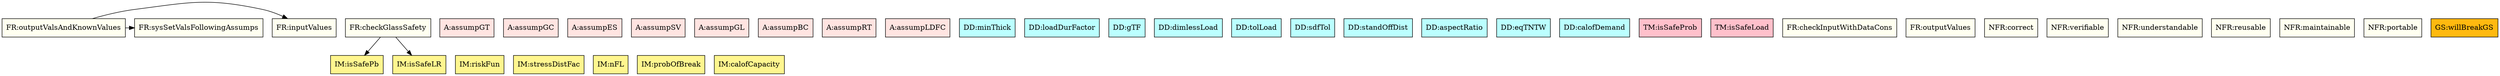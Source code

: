 digraph allvsr {
	outputValsAndKnownValues -> inputValues;
	outputValsAndKnownValues -> sysSetValsFollowingAssumps;
	checkGlassSafety -> isSafePb;
	checkGlassSafety -> isSafeLR;


	assumpGT	[shape=box, color=black, style=filled, fillcolor=mistyrose, label="A:assumpGT"];
	assumpGC	[shape=box, color=black, style=filled, fillcolor=mistyrose, label="A:assumpGC"];
	assumpES	[shape=box, color=black, style=filled, fillcolor=mistyrose, label="A:assumpES"];
	assumpSV	[shape=box, color=black, style=filled, fillcolor=mistyrose, label="A:assumpSV"];
	assumpGL	[shape=box, color=black, style=filled, fillcolor=mistyrose, label="A:assumpGL"];
	assumpBC	[shape=box, color=black, style=filled, fillcolor=mistyrose, label="A:assumpBC"];
	assumpRT	[shape=box, color=black, style=filled, fillcolor=mistyrose, label="A:assumpRT"];
	assumpLDFC	[shape=box, color=black, style=filled, fillcolor=mistyrose, label="A:assumpLDFC"];

	subgraph A {
	rank="same"
	{assumpGT, assumpGC, assumpES, assumpSV, assumpGL, assumpBC, assumpRT, assumpLDFC}
	}

	minThick	[shape=box, color=black, style=filled, fillcolor=paleturquoise1, label="DD:minThick"];
	loadDurFactor	[shape=box, color=black, style=filled, fillcolor=paleturquoise1, label="DD:loadDurFactor"];
	glassTypeFac	[shape=box, color=black, style=filled, fillcolor=paleturquoise1, label="DD:gTF"];
	dimlessLoad	[shape=box, color=black, style=filled, fillcolor=paleturquoise1, label="DD:dimlessLoad"];
	tolLoad	[shape=box, color=black, style=filled, fillcolor=paleturquoise1, label="DD:tolLoad"];
	sdfTol	[shape=box, color=black, style=filled, fillcolor=paleturquoise1, label="DD:sdfTol"];
	stdOffDist	[shape=box, color=black, style=filled, fillcolor=paleturquoise1, label="DD:standOffDist"];
	aR	[shape=box, color=black, style=filled, fillcolor=paleturquoise1, label="DD:aspectRatio"];
	eqTNTChar	[shape=box, color=black, style=filled, fillcolor=paleturquoise1, label="DD:eqTNTW"];
	demandq	[shape=box, color=black, style=filled, fillcolor=paleturquoise1, label="DD:calofDemand"];

	subgraph DD {
	rank="same"
	{minThick, loadDurFactor, glassTypeFac, dimlessLoad, tolLoad, sdfTol, stdOffDist, aR, eqTNTChar, demandq}
	}

	isSafeProb	[shape=box, color=black, style=filled, fillcolor=pink, label="TM:isSafeProb"];
	isSafeLoad	[shape=box, color=black, style=filled, fillcolor=pink, label="TM:isSafeLoad"];

	subgraph TM {
	rank="same"
	{isSafeProb, isSafeLoad}
	}

	riskFun	[shape=box, color=black, style=filled, fillcolor=khaki1, label="IM:riskFun"];
	stressDistFac	[shape=box, color=black, style=filled, fillcolor=khaki1, label="IM:stressDistFac"];
	nFL	[shape=box, color=black, style=filled, fillcolor=khaki1, label="IM:nFL"];
	probBr	[shape=box, color=black, style=filled, fillcolor=khaki1, label="IM:probOfBreak"];
	lResistance	[shape=box, color=black, style=filled, fillcolor=khaki1, label="IM:calofCapacity"];
	isSafePb	[shape=box, color=black, style=filled, fillcolor=khaki1, label="IM:isSafePb"];
	isSafeLR	[shape=box, color=black, style=filled, fillcolor=khaki1, label="IM:isSafeLR"];

	subgraph IM {
	rank="same"
	{riskFun, stressDistFac, nFL, probBr, lResistance, isSafePb, isSafeLR}
	}

	inputValues	[shape=box, color=black, style=filled, fillcolor=ivory, label="FR:inputValues"];
	sysSetValsFollowingAssumps	[shape=box, color=black, style=filled, fillcolor=ivory, label="FR:sysSetValsFollowingAssumps"];
	checkInputWithDataCons	[shape=box, color=black, style=filled, fillcolor=ivory, label="FR:checkInputWithDataCons"];
	outputValsAndKnownValues	[shape=box, color=black, style=filled, fillcolor=ivory, label="FR:outputValsAndKnownValues"];
	checkGlassSafety	[shape=box, color=black, style=filled, fillcolor=ivory, label="FR:checkGlassSafety"];
	outputValues	[shape=box, color=black, style=filled, fillcolor=ivory, label="FR:outputValues"];
	correct	[shape=box, color=black, style=filled, fillcolor=ivory, label="NFR:correct"];
	verifiable	[shape=box, color=black, style=filled, fillcolor=ivory, label="NFR:verifiable"];
	understandable	[shape=box, color=black, style=filled, fillcolor=ivory, label="NFR:understandable"];
	reusable	[shape=box, color=black, style=filled, fillcolor=ivory, label="NFR:reusable"];
	maintainable	[shape=box, color=black, style=filled, fillcolor=ivory, label="NFR:maintainable"];
	portable	[shape=box, color=black, style=filled, fillcolor=ivory, label="NFR:portable"];

	subgraph FR {
	rank="same"
	{inputValues, sysSetValsFollowingAssumps, checkInputWithDataCons, outputValsAndKnownValues, checkGlassSafety, outputValues, correct, verifiable, understandable, reusable, maintainable, portable}
	}

	willBreakGS	[shape=box, color=black, style=filled, fillcolor=darkgoldenrod1, label="GS:willBreakGS"];

	subgraph GS {
	rank="same"
	{willBreakGS}
	}

}
